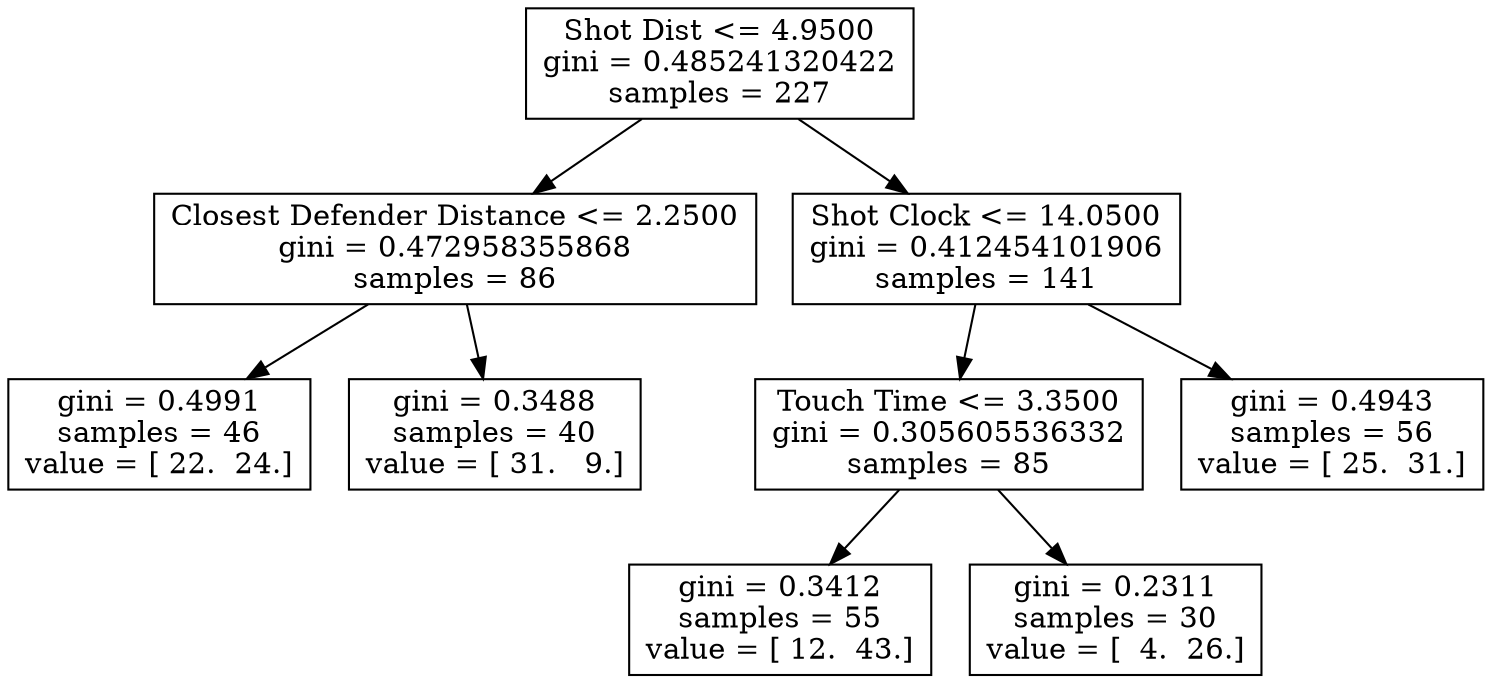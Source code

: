 digraph Tree {
0 [label="Shot Dist <= 4.9500\ngini = 0.485241320422\nsamples = 227", shape="box"] ;
1 [label="Closest Defender Distance <= 2.2500\ngini = 0.472958355868\nsamples = 86", shape="box"] ;
0 -> 1 ;
2 [label="gini = 0.4991\nsamples = 46\nvalue = [ 22.  24.]", shape="box"] ;
1 -> 2 ;
3 [label="gini = 0.3488\nsamples = 40\nvalue = [ 31.   9.]", shape="box"] ;
1 -> 3 ;
4 [label="Shot Clock <= 14.0500\ngini = 0.412454101906\nsamples = 141", shape="box"] ;
0 -> 4 ;
5 [label="Touch Time <= 3.3500\ngini = 0.305605536332\nsamples = 85", shape="box"] ;
4 -> 5 ;
6 [label="gini = 0.3412\nsamples = 55\nvalue = [ 12.  43.]", shape="box"] ;
5 -> 6 ;
7 [label="gini = 0.2311\nsamples = 30\nvalue = [  4.  26.]", shape="box"] ;
5 -> 7 ;
8 [label="gini = 0.4943\nsamples = 56\nvalue = [ 25.  31.]", shape="box"] ;
4 -> 8 ;
}